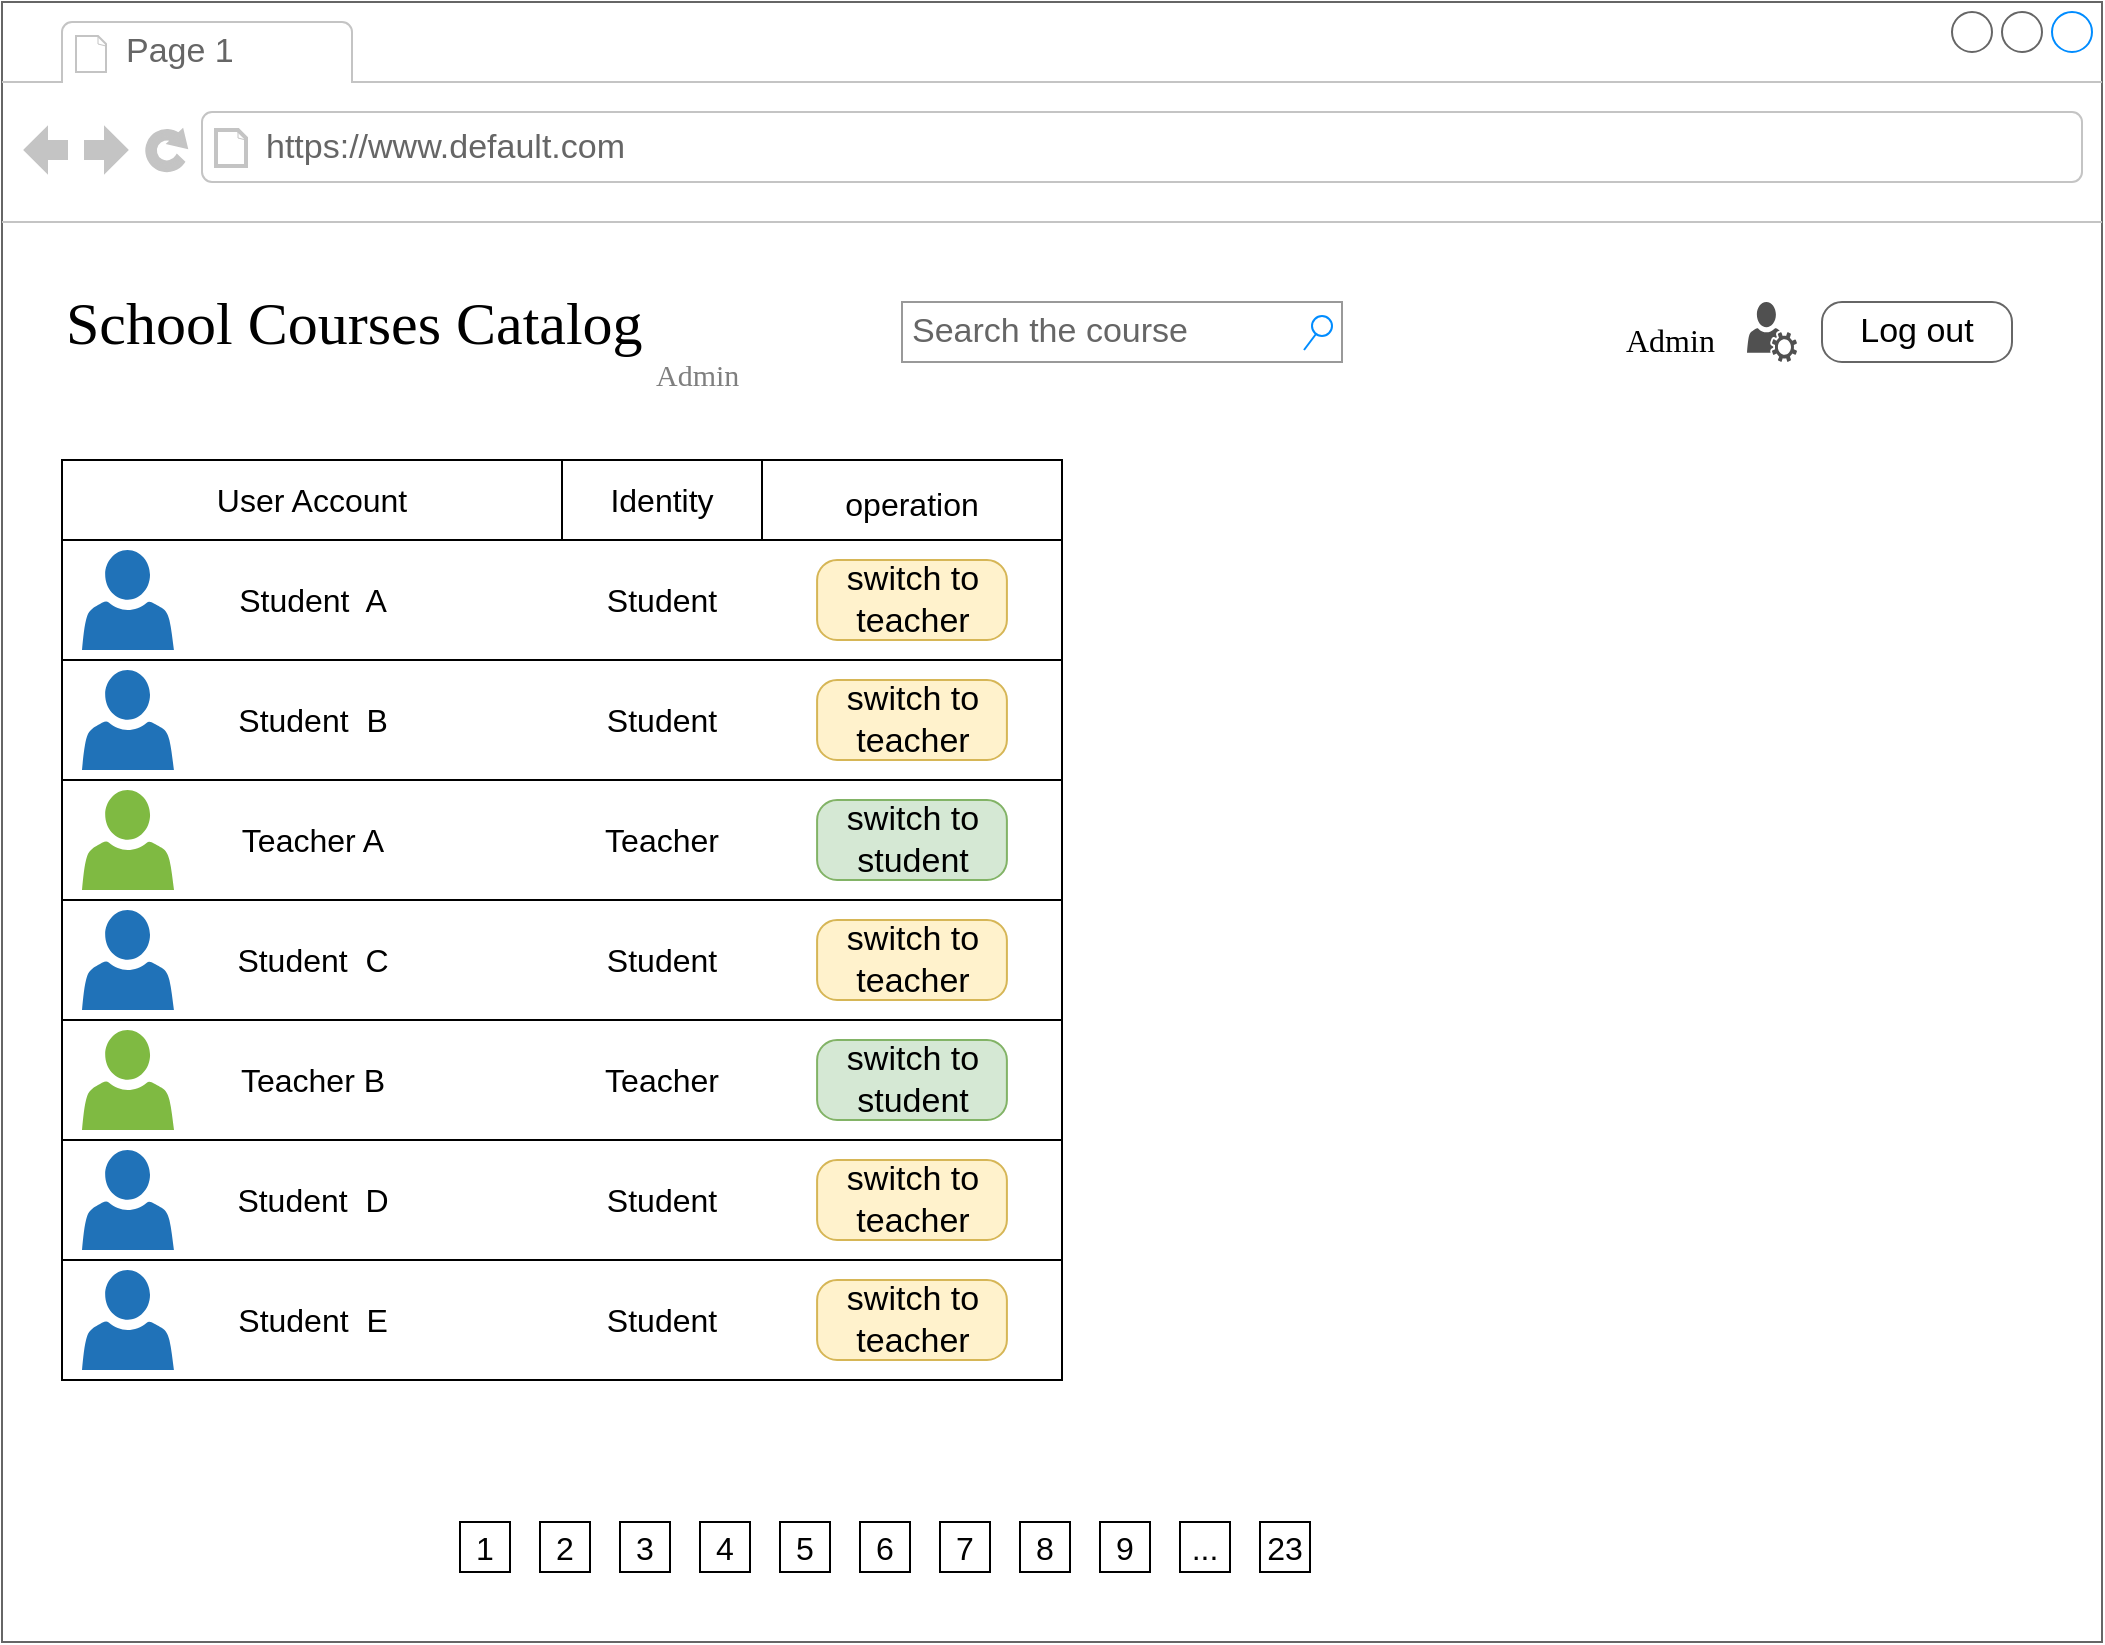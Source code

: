<mxfile version="17.2.4" type="device"><diagram name="Page-1" id="2cc2dc42-3aac-f2a9-1cec-7a8b7cbee084"><mxGraphModel dx="2863" dy="1733" grid="1" gridSize="10" guides="1" tooltips="1" connect="1" arrows="1" fold="1" page="1" pageScale="1" pageWidth="1100" pageHeight="850" background="#ffffff" math="0" shadow="0"><root><mxCell id="0"/><mxCell id="1" parent="0"/><mxCell id="7026571954dc6520-1" value="" style="strokeWidth=1;shadow=0;dashed=0;align=center;html=1;shape=mxgraph.mockup.containers.browserWindow;rSize=0;strokeColor=#666666;mainText=,;recursiveResize=0;rounded=0;labelBackgroundColor=none;fontFamily=Verdana;fontSize=12;fontStyle=1" parent="1" vertex="1"><mxGeometry x="-300" y="-200" width="1050" height="820" as="geometry"/></mxCell><mxCell id="7026571954dc6520-2" value="Page 1" style="strokeWidth=1;shadow=0;dashed=0;align=center;html=1;shape=mxgraph.mockup.containers.anchor;fontSize=17;fontColor=#666666;align=left;" parent="7026571954dc6520-1" vertex="1"><mxGeometry x="60" y="12" width="110" height="26" as="geometry"/></mxCell><mxCell id="7026571954dc6520-3" value="https://www.default.com" style="strokeWidth=1;shadow=0;dashed=0;align=center;html=1;shape=mxgraph.mockup.containers.anchor;rSize=0;fontSize=17;fontColor=#666666;align=left;" parent="7026571954dc6520-1" vertex="1"><mxGeometry x="130" y="60" width="250" height="26" as="geometry"/></mxCell><mxCell id="7026571954dc6520-4" value="School Courses Catalog" style="text;html=1;points=[];align=left;verticalAlign=top;spacingTop=-4;fontSize=30;fontFamily=Verdana" parent="7026571954dc6520-1" vertex="1"><mxGeometry x="30" y="140" width="340" height="50" as="geometry"/></mxCell><mxCell id="7026571954dc6520-14" value="Search the course" style="strokeWidth=1;shadow=0;dashed=0;align=center;html=1;shape=mxgraph.mockup.forms.searchBox;strokeColor=#999999;mainText=;strokeColor2=#008cff;fontColor=#666666;fontSize=17;align=left;spacingLeft=3;rounded=0;labelBackgroundColor=none;" parent="7026571954dc6520-1" vertex="1"><mxGeometry x="450" y="150" width="220" height="30" as="geometry"/></mxCell><mxCell id="7026571954dc6520-32" value="&lt;font color=&quot;#7F7F7F&quot;&gt;Admin&lt;/font&gt;" style="text;html=1;points=[];align=left;verticalAlign=top;spacingTop=-4;fontSize=15;fontFamily=Verdana" parent="7026571954dc6520-1" vertex="1"><mxGeometry x="325" y="175" width="170" height="30" as="geometry"/></mxCell><mxCell id="R5DwCrT8OIlusmbqsXPF-1" value="" style="sketch=0;pointerEvents=1;shadow=0;dashed=0;html=1;strokeColor=none;fillColor=#505050;labelPosition=center;verticalLabelPosition=bottom;verticalAlign=top;outlineConnect=0;align=center;shape=mxgraph.office.users.user_services;" parent="7026571954dc6520-1" vertex="1"><mxGeometry x="872.5" y="150" width="25" height="30" as="geometry"/></mxCell><mxCell id="R5DwCrT8OIlusmbqsXPF-2" value="Log out" style="strokeWidth=1;shadow=0;dashed=0;align=center;html=1;shape=mxgraph.mockup.buttons.button;strokeColor=#666666;mainText=;buttonStyle=round;fontSize=17;fontStyle=0;fillColor=none;whiteSpace=wrap;rounded=0;labelBackgroundColor=none;" parent="7026571954dc6520-1" vertex="1"><mxGeometry x="910" y="150" width="95" height="30" as="geometry"/></mxCell><mxCell id="7026571954dc6520-6" value="&lt;p style=&quot;line-height: 0.3&quot; align=&quot;left&quot;&gt;&lt;font style=&quot;font-size: 16px ; line-height: 0&quot;&gt;Admin&lt;br&gt;&lt;/font&gt;&lt;/p&gt;" style="text;html=1;points=[];align=left;verticalAlign=top;spacingTop=-4;fontSize=15;fontFamily=Verdana" parent="7026571954dc6520-1" vertex="1"><mxGeometry x="810" y="150" width="100" height="30" as="geometry"/></mxCell><mxCell id="R5DwCrT8OIlusmbqsXPF-17" value="" style="rounded=0;whiteSpace=wrap;html=1;fontSize=16;fontColor=#7F7F7F;" parent="7026571954dc6520-1" vertex="1"><mxGeometry x="30" y="229" width="500" height="40" as="geometry"/></mxCell><mxCell id="R5DwCrT8OIlusmbqsXPF-21" value="Identity" style="text;html=1;strokeColor=default;fillColor=none;align=center;verticalAlign=middle;whiteSpace=wrap;rounded=0;fontSize=16;fontColor=#000000;" parent="7026571954dc6520-1" vertex="1"><mxGeometry x="280" y="229" width="100" height="40" as="geometry"/></mxCell><mxCell id="R5DwCrT8OIlusmbqsXPF-22" value="User Account" style="text;html=1;strokeColor=default;fillColor=none;align=center;verticalAlign=middle;whiteSpace=wrap;rounded=0;fontSize=16;fontColor=#000000;" parent="7026571954dc6520-1" vertex="1"><mxGeometry x="30" y="229" width="250" height="40" as="geometry"/></mxCell><mxCell id="R5DwCrT8OIlusmbqsXPF-100" value="1" style="rounded=0;whiteSpace=wrap;html=1;fontSize=16;fontColor=#000000;strokeColor=default;aspect=fixed;" parent="7026571954dc6520-1" vertex="1"><mxGeometry x="229" y="760" width="25" height="25" as="geometry"/></mxCell><mxCell id="R5DwCrT8OIlusmbqsXPF-101" value="2" style="rounded=0;whiteSpace=wrap;html=1;fontSize=16;fontColor=#000000;strokeColor=default;aspect=fixed;" parent="7026571954dc6520-1" vertex="1"><mxGeometry x="269" y="760" width="25" height="25" as="geometry"/></mxCell><mxCell id="R5DwCrT8OIlusmbqsXPF-102" value="3" style="rounded=0;whiteSpace=wrap;html=1;fontSize=16;fontColor=#000000;strokeColor=default;aspect=fixed;" parent="7026571954dc6520-1" vertex="1"><mxGeometry x="309" y="760" width="25" height="25" as="geometry"/></mxCell><mxCell id="R5DwCrT8OIlusmbqsXPF-109" value="5" style="rounded=0;whiteSpace=wrap;html=1;fontSize=16;fontColor=#000000;strokeColor=default;aspect=fixed;" parent="7026571954dc6520-1" vertex="1"><mxGeometry x="389" y="760" width="25" height="25" as="geometry"/></mxCell><mxCell id="R5DwCrT8OIlusmbqsXPF-108" value="7" style="rounded=0;whiteSpace=wrap;html=1;fontSize=16;fontColor=#000000;strokeColor=default;aspect=fixed;" parent="7026571954dc6520-1" vertex="1"><mxGeometry x="469" y="760" width="25" height="25" as="geometry"/></mxCell><mxCell id="R5DwCrT8OIlusmbqsXPF-110" value="8" style="rounded=0;whiteSpace=wrap;html=1;fontSize=16;fontColor=#000000;strokeColor=default;aspect=fixed;" parent="7026571954dc6520-1" vertex="1"><mxGeometry x="509" y="760" width="25" height="25" as="geometry"/></mxCell><mxCell id="R5DwCrT8OIlusmbqsXPF-107" value="9" style="rounded=0;whiteSpace=wrap;html=1;fontSize=16;fontColor=#000000;strokeColor=default;aspect=fixed;" parent="7026571954dc6520-1" vertex="1"><mxGeometry x="549" y="760" width="25" height="25" as="geometry"/></mxCell><mxCell id="R5DwCrT8OIlusmbqsXPF-106" value="&lt;div&gt;...&lt;/div&gt;" style="rounded=0;whiteSpace=wrap;html=1;fontSize=16;fontColor=#000000;strokeColor=default;aspect=fixed;" parent="7026571954dc6520-1" vertex="1"><mxGeometry x="589" y="760" width="25" height="25" as="geometry"/></mxCell><mxCell id="R5DwCrT8OIlusmbqsXPF-105" value="6" style="rounded=0;whiteSpace=wrap;html=1;fontSize=16;fontColor=#000000;strokeColor=default;aspect=fixed;" parent="7026571954dc6520-1" vertex="1"><mxGeometry x="429" y="760" width="25" height="25" as="geometry"/></mxCell><mxCell id="R5DwCrT8OIlusmbqsXPF-104" value="4" style="rounded=0;whiteSpace=wrap;html=1;fontSize=16;fontColor=#000000;strokeColor=default;aspect=fixed;" parent="7026571954dc6520-1" vertex="1"><mxGeometry x="349" y="760" width="25" height="25" as="geometry"/></mxCell><mxCell id="R5DwCrT8OIlusmbqsXPF-112" value="23" style="rounded=0;whiteSpace=wrap;html=1;fontSize=16;fontColor=#000000;strokeColor=default;aspect=fixed;" parent="7026571954dc6520-1" vertex="1"><mxGeometry x="629" y="760" width="25" height="25" as="geometry"/></mxCell><mxCell id="ZX1AovQ-cL-6Fvx2MKHw-7" value="&lt;font style=&quot;font-size: 16px&quot;&gt;operation&lt;/font&gt;" style="rounded=0;whiteSpace=wrap;html=1;fontSize=23;fontColor=#000000;strokeColor=default;" vertex="1" parent="7026571954dc6520-1"><mxGeometry x="380" y="229" width="150" height="40" as="geometry"/></mxCell><mxCell id="ZX1AovQ-cL-6Fvx2MKHw-9" value="" style="group" vertex="1" connectable="0" parent="7026571954dc6520-1"><mxGeometry x="30" y="269" width="500" height="60" as="geometry"/></mxCell><mxCell id="ZX1AovQ-cL-6Fvx2MKHw-8" value="" style="rounded=0;whiteSpace=wrap;html=1;fontSize=16;fontColor=#000000;strokeColor=default;" vertex="1" parent="ZX1AovQ-cL-6Fvx2MKHw-9"><mxGeometry width="500" height="60" as="geometry"/></mxCell><mxCell id="R5DwCrT8OIlusmbqsXPF-24" value="switch to teacher" style="strokeWidth=1;shadow=0;dashed=0;align=center;html=1;shape=mxgraph.mockup.buttons.button;strokeColor=#d6b656;mainText=;buttonStyle=round;fontSize=17;fontStyle=0;fillColor=#fff2cc;whiteSpace=wrap;rounded=0;labelBackgroundColor=none;" parent="ZX1AovQ-cL-6Fvx2MKHw-9" vertex="1"><mxGeometry x="377.55" y="10" width="94.9" height="40" as="geometry"/></mxCell><mxCell id="ZX1AovQ-cL-6Fvx2MKHw-5" value="" style="sketch=0;pointerEvents=1;shadow=0;dashed=0;html=1;strokeColor=none;labelPosition=center;verticalLabelPosition=bottom;verticalAlign=top;outlineConnect=0;align=center;shape=mxgraph.office.users.user;fillColor=#2072B8;fontSize=23;fontColor=#000000;" vertex="1" parent="ZX1AovQ-cL-6Fvx2MKHw-9"><mxGeometry x="10.0" y="5" width="45.954" height="50" as="geometry"/></mxCell><mxCell id="R5DwCrT8OIlusmbqsXPF-20" value="Student&amp;nbsp; A" style="text;html=1;strokeColor=none;fillColor=none;align=center;verticalAlign=middle;whiteSpace=wrap;rounded=0;fontSize=16;fontColor=#000000;" parent="ZX1AovQ-cL-6Fvx2MKHw-9" vertex="1"><mxGeometry x="64.64" y="15" width="120.72" height="30" as="geometry"/></mxCell><mxCell id="R5DwCrT8OIlusmbqsXPF-27" value="Student" style="text;html=1;strokeColor=none;fillColor=none;align=center;verticalAlign=middle;whiteSpace=wrap;rounded=0;fontSize=16;fontColor=#000000;" parent="ZX1AovQ-cL-6Fvx2MKHw-9" vertex="1"><mxGeometry x="275.022" y="15" width="49.949" height="30" as="geometry"/></mxCell><mxCell id="ZX1AovQ-cL-6Fvx2MKHw-10" value="" style="group" vertex="1" connectable="0" parent="7026571954dc6520-1"><mxGeometry x="30" y="329" width="500" height="60" as="geometry"/></mxCell><mxCell id="ZX1AovQ-cL-6Fvx2MKHw-11" value="" style="rounded=0;whiteSpace=wrap;html=1;fontSize=16;fontColor=#000000;strokeColor=default;" vertex="1" parent="ZX1AovQ-cL-6Fvx2MKHw-10"><mxGeometry width="500" height="60" as="geometry"/></mxCell><mxCell id="ZX1AovQ-cL-6Fvx2MKHw-12" value="switch to teacher" style="strokeWidth=1;shadow=0;dashed=0;align=center;html=1;shape=mxgraph.mockup.buttons.button;strokeColor=#d6b656;mainText=;buttonStyle=round;fontSize=17;fontStyle=0;fillColor=#fff2cc;whiteSpace=wrap;rounded=0;labelBackgroundColor=none;" vertex="1" parent="ZX1AovQ-cL-6Fvx2MKHw-10"><mxGeometry x="377.55" y="10" width="94.9" height="40" as="geometry"/></mxCell><mxCell id="ZX1AovQ-cL-6Fvx2MKHw-13" value="" style="sketch=0;pointerEvents=1;shadow=0;dashed=0;html=1;strokeColor=none;labelPosition=center;verticalLabelPosition=bottom;verticalAlign=top;outlineConnect=0;align=center;shape=mxgraph.office.users.user;fillColor=#2072B8;fontSize=23;fontColor=#000000;" vertex="1" parent="ZX1AovQ-cL-6Fvx2MKHw-10"><mxGeometry x="10.0" y="5" width="45.954" height="50" as="geometry"/></mxCell><mxCell id="ZX1AovQ-cL-6Fvx2MKHw-14" value="Student&amp;nbsp; B" style="text;html=1;strokeColor=none;fillColor=none;align=center;verticalAlign=middle;whiteSpace=wrap;rounded=0;fontSize=16;fontColor=#000000;" vertex="1" parent="ZX1AovQ-cL-6Fvx2MKHw-10"><mxGeometry x="64.64" y="15" width="120.72" height="30" as="geometry"/></mxCell><mxCell id="ZX1AovQ-cL-6Fvx2MKHw-15" value="Student" style="text;html=1;strokeColor=none;fillColor=none;align=center;verticalAlign=middle;whiteSpace=wrap;rounded=0;fontSize=16;fontColor=#000000;" vertex="1" parent="ZX1AovQ-cL-6Fvx2MKHw-10"><mxGeometry x="275.022" y="15" width="49.949" height="30" as="geometry"/></mxCell><mxCell id="ZX1AovQ-cL-6Fvx2MKHw-16" value="" style="group;fillColor=#d5e8d4;strokeColor=#82b366;" vertex="1" connectable="0" parent="7026571954dc6520-1"><mxGeometry x="30" y="389" width="500" height="60" as="geometry"/></mxCell><mxCell id="ZX1AovQ-cL-6Fvx2MKHw-17" value="" style="rounded=0;whiteSpace=wrap;html=1;fontSize=16;fontColor=#000000;strokeColor=default;" vertex="1" parent="ZX1AovQ-cL-6Fvx2MKHw-16"><mxGeometry width="500" height="60" as="geometry"/></mxCell><mxCell id="ZX1AovQ-cL-6Fvx2MKHw-18" value="switch to student" style="strokeWidth=1;shadow=0;dashed=0;align=center;html=1;shape=mxgraph.mockup.buttons.button;strokeColor=#82b366;mainText=;buttonStyle=round;fontSize=17;fontStyle=0;fillColor=#d5e8d4;whiteSpace=wrap;rounded=0;labelBackgroundColor=none;" vertex="1" parent="ZX1AovQ-cL-6Fvx2MKHw-16"><mxGeometry x="377.55" y="10" width="94.9" height="40" as="geometry"/></mxCell><mxCell id="ZX1AovQ-cL-6Fvx2MKHw-20" value="Teacher A" style="text;html=1;strokeColor=none;fillColor=none;align=center;verticalAlign=middle;whiteSpace=wrap;rounded=0;fontSize=16;fontColor=#000000;" vertex="1" parent="ZX1AovQ-cL-6Fvx2MKHw-16"><mxGeometry x="64.64" y="15" width="120.72" height="30" as="geometry"/></mxCell><mxCell id="ZX1AovQ-cL-6Fvx2MKHw-21" value="Teacher" style="text;html=1;strokeColor=none;fillColor=none;align=center;verticalAlign=middle;whiteSpace=wrap;rounded=0;fontSize=16;fontColor=#000000;" vertex="1" parent="ZX1AovQ-cL-6Fvx2MKHw-16"><mxGeometry x="275.022" y="15" width="49.949" height="30" as="geometry"/></mxCell><mxCell id="ZX1AovQ-cL-6Fvx2MKHw-28" value="" style="sketch=0;pointerEvents=1;shadow=0;dashed=0;html=1;strokeColor=none;labelPosition=center;verticalLabelPosition=bottom;verticalAlign=top;outlineConnect=0;align=center;shape=mxgraph.office.users.user;fillColor=#7FBA42;fontSize=16;fontColor=#000000;" vertex="1" parent="ZX1AovQ-cL-6Fvx2MKHw-16"><mxGeometry x="10" y="5" width="46" height="50" as="geometry"/></mxCell><mxCell id="ZX1AovQ-cL-6Fvx2MKHw-22" value="" style="group" vertex="1" connectable="0" parent="7026571954dc6520-1"><mxGeometry x="30" y="449" width="500" height="60" as="geometry"/></mxCell><mxCell id="ZX1AovQ-cL-6Fvx2MKHw-23" value="" style="rounded=0;whiteSpace=wrap;html=1;fontSize=16;fontColor=#000000;strokeColor=default;" vertex="1" parent="ZX1AovQ-cL-6Fvx2MKHw-22"><mxGeometry width="500" height="60" as="geometry"/></mxCell><mxCell id="ZX1AovQ-cL-6Fvx2MKHw-24" value="switch to teacher" style="strokeWidth=1;shadow=0;dashed=0;align=center;html=1;shape=mxgraph.mockup.buttons.button;strokeColor=#d6b656;mainText=;buttonStyle=round;fontSize=17;fontStyle=0;fillColor=#fff2cc;whiteSpace=wrap;rounded=0;labelBackgroundColor=none;" vertex="1" parent="ZX1AovQ-cL-6Fvx2MKHw-22"><mxGeometry x="377.55" y="10" width="94.9" height="40" as="geometry"/></mxCell><mxCell id="ZX1AovQ-cL-6Fvx2MKHw-25" value="" style="sketch=0;pointerEvents=1;shadow=0;dashed=0;html=1;strokeColor=none;labelPosition=center;verticalLabelPosition=bottom;verticalAlign=top;outlineConnect=0;align=center;shape=mxgraph.office.users.user;fillColor=#2072B8;fontSize=23;fontColor=#000000;" vertex="1" parent="ZX1AovQ-cL-6Fvx2MKHw-22"><mxGeometry x="10.0" y="5" width="45.954" height="50" as="geometry"/></mxCell><mxCell id="ZX1AovQ-cL-6Fvx2MKHw-26" value="Student&amp;nbsp; C" style="text;html=1;strokeColor=none;fillColor=none;align=center;verticalAlign=middle;whiteSpace=wrap;rounded=0;fontSize=16;fontColor=#000000;" vertex="1" parent="ZX1AovQ-cL-6Fvx2MKHw-22"><mxGeometry x="64.64" y="15" width="120.72" height="30" as="geometry"/></mxCell><mxCell id="ZX1AovQ-cL-6Fvx2MKHw-27" value="Student" style="text;html=1;strokeColor=none;fillColor=none;align=center;verticalAlign=middle;whiteSpace=wrap;rounded=0;fontSize=16;fontColor=#000000;" vertex="1" parent="ZX1AovQ-cL-6Fvx2MKHw-22"><mxGeometry x="275.022" y="15" width="49.949" height="30" as="geometry"/></mxCell><mxCell id="ZX1AovQ-cL-6Fvx2MKHw-29" value="" style="group;fillColor=#d5e8d4;strokeColor=#82b366;" vertex="1" connectable="0" parent="7026571954dc6520-1"><mxGeometry x="30" y="509" width="500" height="60" as="geometry"/></mxCell><mxCell id="ZX1AovQ-cL-6Fvx2MKHw-30" value="" style="rounded=0;whiteSpace=wrap;html=1;fontSize=16;fontColor=#000000;strokeColor=default;" vertex="1" parent="ZX1AovQ-cL-6Fvx2MKHw-29"><mxGeometry width="500" height="60" as="geometry"/></mxCell><mxCell id="ZX1AovQ-cL-6Fvx2MKHw-31" value="switch to student" style="strokeWidth=1;shadow=0;dashed=0;align=center;html=1;shape=mxgraph.mockup.buttons.button;strokeColor=#82b366;mainText=;buttonStyle=round;fontSize=17;fontStyle=0;fillColor=#d5e8d4;whiteSpace=wrap;rounded=0;labelBackgroundColor=none;" vertex="1" parent="ZX1AovQ-cL-6Fvx2MKHw-29"><mxGeometry x="377.55" y="10" width="94.9" height="40" as="geometry"/></mxCell><mxCell id="ZX1AovQ-cL-6Fvx2MKHw-32" value="Teacher B" style="text;html=1;strokeColor=none;fillColor=none;align=center;verticalAlign=middle;whiteSpace=wrap;rounded=0;fontSize=16;fontColor=#000000;" vertex="1" parent="ZX1AovQ-cL-6Fvx2MKHw-29"><mxGeometry x="64.64" y="15" width="120.72" height="30" as="geometry"/></mxCell><mxCell id="ZX1AovQ-cL-6Fvx2MKHw-33" value="Teacher" style="text;html=1;strokeColor=none;fillColor=none;align=center;verticalAlign=middle;whiteSpace=wrap;rounded=0;fontSize=16;fontColor=#000000;" vertex="1" parent="ZX1AovQ-cL-6Fvx2MKHw-29"><mxGeometry x="275.022" y="15" width="49.949" height="30" as="geometry"/></mxCell><mxCell id="ZX1AovQ-cL-6Fvx2MKHw-34" value="" style="sketch=0;pointerEvents=1;shadow=0;dashed=0;html=1;strokeColor=none;labelPosition=center;verticalLabelPosition=bottom;verticalAlign=top;outlineConnect=0;align=center;shape=mxgraph.office.users.user;fillColor=#7FBA42;fontSize=16;fontColor=#000000;" vertex="1" parent="ZX1AovQ-cL-6Fvx2MKHw-29"><mxGeometry x="10" y="5" width="46" height="50" as="geometry"/></mxCell><mxCell id="ZX1AovQ-cL-6Fvx2MKHw-35" value="" style="group" vertex="1" connectable="0" parent="7026571954dc6520-1"><mxGeometry x="30" y="569" width="500" height="60" as="geometry"/></mxCell><mxCell id="ZX1AovQ-cL-6Fvx2MKHw-36" value="" style="rounded=0;whiteSpace=wrap;html=1;fontSize=16;fontColor=#000000;strokeColor=default;" vertex="1" parent="ZX1AovQ-cL-6Fvx2MKHw-35"><mxGeometry width="500" height="60" as="geometry"/></mxCell><mxCell id="ZX1AovQ-cL-6Fvx2MKHw-37" value="switch to teacher" style="strokeWidth=1;shadow=0;dashed=0;align=center;html=1;shape=mxgraph.mockup.buttons.button;strokeColor=#d6b656;mainText=;buttonStyle=round;fontSize=17;fontStyle=0;fillColor=#fff2cc;whiteSpace=wrap;rounded=0;labelBackgroundColor=none;" vertex="1" parent="ZX1AovQ-cL-6Fvx2MKHw-35"><mxGeometry x="377.55" y="10" width="94.9" height="40" as="geometry"/></mxCell><mxCell id="ZX1AovQ-cL-6Fvx2MKHw-38" value="" style="sketch=0;pointerEvents=1;shadow=0;dashed=0;html=1;strokeColor=none;labelPosition=center;verticalLabelPosition=bottom;verticalAlign=top;outlineConnect=0;align=center;shape=mxgraph.office.users.user;fillColor=#2072B8;fontSize=23;fontColor=#000000;" vertex="1" parent="ZX1AovQ-cL-6Fvx2MKHw-35"><mxGeometry x="10.0" y="5" width="45.954" height="50" as="geometry"/></mxCell><mxCell id="ZX1AovQ-cL-6Fvx2MKHw-39" value="Student&amp;nbsp; D" style="text;html=1;strokeColor=none;fillColor=none;align=center;verticalAlign=middle;whiteSpace=wrap;rounded=0;fontSize=16;fontColor=#000000;" vertex="1" parent="ZX1AovQ-cL-6Fvx2MKHw-35"><mxGeometry x="64.64" y="15" width="120.72" height="30" as="geometry"/></mxCell><mxCell id="ZX1AovQ-cL-6Fvx2MKHw-40" value="Student" style="text;html=1;strokeColor=none;fillColor=none;align=center;verticalAlign=middle;whiteSpace=wrap;rounded=0;fontSize=16;fontColor=#000000;" vertex="1" parent="ZX1AovQ-cL-6Fvx2MKHw-35"><mxGeometry x="275.022" y="15" width="49.949" height="30" as="geometry"/></mxCell><mxCell id="ZX1AovQ-cL-6Fvx2MKHw-41" value="" style="group" vertex="1" connectable="0" parent="7026571954dc6520-1"><mxGeometry x="30" y="629" width="500" height="60" as="geometry"/></mxCell><mxCell id="ZX1AovQ-cL-6Fvx2MKHw-42" value="" style="rounded=0;whiteSpace=wrap;html=1;fontSize=16;fontColor=#000000;strokeColor=default;" vertex="1" parent="ZX1AovQ-cL-6Fvx2MKHw-41"><mxGeometry width="500" height="60" as="geometry"/></mxCell><mxCell id="ZX1AovQ-cL-6Fvx2MKHw-43" value="switch to teacher" style="strokeWidth=1;shadow=0;dashed=0;align=center;html=1;shape=mxgraph.mockup.buttons.button;strokeColor=#d6b656;mainText=;buttonStyle=round;fontSize=17;fontStyle=0;fillColor=#fff2cc;whiteSpace=wrap;rounded=0;labelBackgroundColor=none;" vertex="1" parent="ZX1AovQ-cL-6Fvx2MKHw-41"><mxGeometry x="377.55" y="10" width="94.9" height="40" as="geometry"/></mxCell><mxCell id="ZX1AovQ-cL-6Fvx2MKHw-44" value="" style="sketch=0;pointerEvents=1;shadow=0;dashed=0;html=1;strokeColor=none;labelPosition=center;verticalLabelPosition=bottom;verticalAlign=top;outlineConnect=0;align=center;shape=mxgraph.office.users.user;fillColor=#2072B8;fontSize=23;fontColor=#000000;" vertex="1" parent="ZX1AovQ-cL-6Fvx2MKHw-41"><mxGeometry x="10.0" y="5" width="45.954" height="50" as="geometry"/></mxCell><mxCell id="ZX1AovQ-cL-6Fvx2MKHw-45" value="Student&amp;nbsp; E" style="text;html=1;strokeColor=none;fillColor=none;align=center;verticalAlign=middle;whiteSpace=wrap;rounded=0;fontSize=16;fontColor=#000000;" vertex="1" parent="ZX1AovQ-cL-6Fvx2MKHw-41"><mxGeometry x="64.64" y="15" width="120.72" height="30" as="geometry"/></mxCell><mxCell id="ZX1AovQ-cL-6Fvx2MKHw-46" value="Student" style="text;html=1;strokeColor=none;fillColor=none;align=center;verticalAlign=middle;whiteSpace=wrap;rounded=0;fontSize=16;fontColor=#000000;" vertex="1" parent="ZX1AovQ-cL-6Fvx2MKHw-41"><mxGeometry x="275.022" y="15" width="49.949" height="30" as="geometry"/></mxCell></root></mxGraphModel></diagram></mxfile>